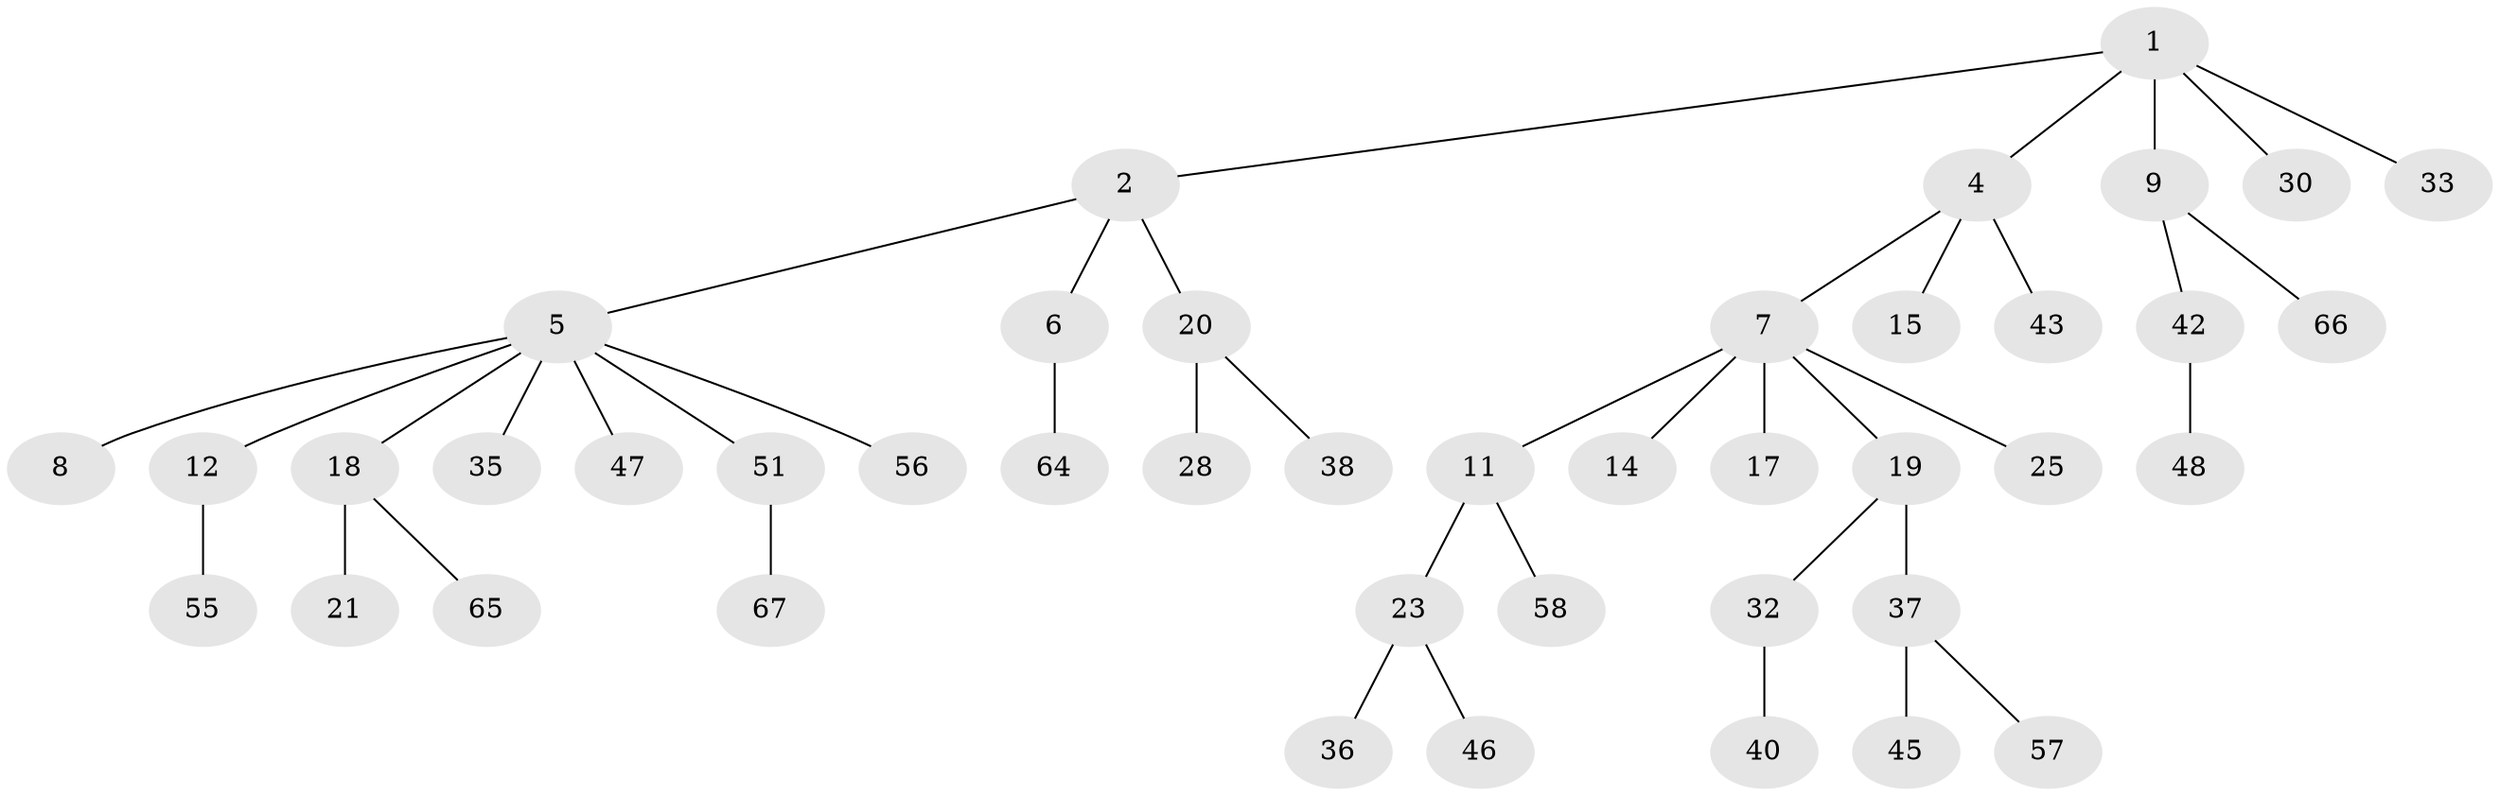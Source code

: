 // original degree distribution, {6: 0.029411764705882353, 3: 0.10294117647058823, 5: 0.014705882352941176, 2: 0.25, 4: 0.10294117647058823, 1: 0.5}
// Generated by graph-tools (version 1.1) at 2025/42/03/06/25 10:42:04]
// undirected, 43 vertices, 42 edges
graph export_dot {
graph [start="1"]
  node [color=gray90,style=filled];
  1 [super="+22"];
  2 [super="+3"];
  4 [super="+27"];
  5 [super="+13"];
  6 [super="+16"];
  7 [super="+10"];
  8;
  9 [super="+62"];
  11 [super="+39"];
  12 [super="+24"];
  14;
  15 [super="+63"];
  17;
  18 [super="+41"];
  19 [super="+34"];
  20 [super="+31"];
  21 [super="+52"];
  23 [super="+29"];
  25 [super="+26"];
  28;
  30;
  32 [super="+53"];
  33;
  35 [super="+49"];
  36;
  37 [super="+54"];
  38;
  40 [super="+44"];
  42 [super="+68"];
  43 [super="+61"];
  45 [super="+50"];
  46;
  47;
  48;
  51 [super="+59"];
  55;
  56 [super="+60"];
  57;
  58;
  64;
  65;
  66;
  67;
  1 -- 2;
  1 -- 4;
  1 -- 9;
  1 -- 30;
  1 -- 33;
  2 -- 6;
  2 -- 20;
  2 -- 5;
  4 -- 7;
  4 -- 15;
  4 -- 43;
  5 -- 8;
  5 -- 12;
  5 -- 35;
  5 -- 56;
  5 -- 18;
  5 -- 51;
  5 -- 47;
  6 -- 64;
  7 -- 11;
  7 -- 14;
  7 -- 17;
  7 -- 19;
  7 -- 25;
  9 -- 42;
  9 -- 66;
  11 -- 23;
  11 -- 58;
  12 -- 55;
  18 -- 21;
  18 -- 65;
  19 -- 32;
  19 -- 37;
  20 -- 28;
  20 -- 38;
  23 -- 36;
  23 -- 46;
  32 -- 40;
  37 -- 45;
  37 -- 57;
  42 -- 48;
  51 -- 67;
}
